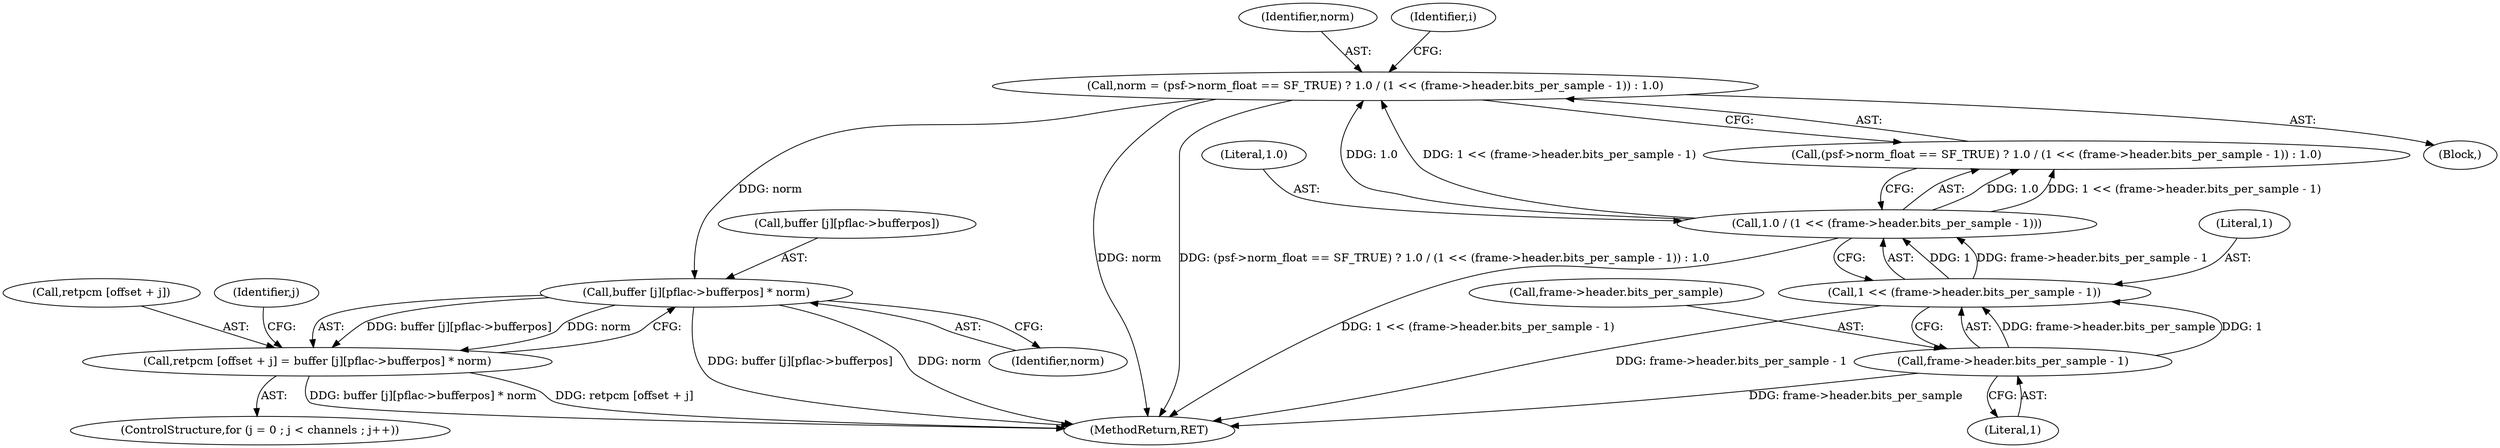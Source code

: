 digraph "0_libsndfile_60b234301adf258786d8b90be5c1d437fc8799e0@pointer" {
"1000662" [label="(Call,buffer [j][pflac->bufferpos] * norm)"];
"1000582" [label="(Call,norm = (psf->norm_float == SF_TRUE) ? 1.0 / (1 << (frame->header.bits_per_sample - 1)) : 1.0)"];
"1000590" [label="(Call,1.0 / (1 << (frame->header.bits_per_sample - 1)))"];
"1000592" [label="(Call,1 << (frame->header.bits_per_sample - 1))"];
"1000594" [label="(Call,frame->header.bits_per_sample - 1)"];
"1000656" [label="(Call,retpcm [offset + j] = buffer [j][pflac->bufferpos] * norm)"];
"1000583" [label="(Identifier,norm)"];
"1000670" [label="(Identifier,norm)"];
"1000657" [label="(Call,retpcm [offset + j])"];
"1000604" [label="(Identifier,i)"];
"1000590" [label="(Call,1.0 / (1 << (frame->header.bits_per_sample - 1)))"];
"1000656" [label="(Call,retpcm [offset + j] = buffer [j][pflac->bufferpos] * norm)"];
"1000582" [label="(Call,norm = (psf->norm_float == SF_TRUE) ? 1.0 / (1 << (frame->header.bits_per_sample - 1)) : 1.0)"];
"1000600" [label="(Literal,1)"];
"1000808" [label="(MethodReturn,RET)"];
"1000663" [label="(Call,buffer [j][pflac->bufferpos])"];
"1000662" [label="(Call,buffer [j][pflac->bufferpos] * norm)"];
"1000572" [label="(Block,)"];
"1000594" [label="(Call,frame->header.bits_per_sample - 1)"];
"1000655" [label="(Identifier,j)"];
"1000584" [label="(Call,(psf->norm_float == SF_TRUE) ? 1.0 / (1 << (frame->header.bits_per_sample - 1)) : 1.0)"];
"1000591" [label="(Literal,1.0)"];
"1000595" [label="(Call,frame->header.bits_per_sample)"];
"1000592" [label="(Call,1 << (frame->header.bits_per_sample - 1))"];
"1000647" [label="(ControlStructure,for (j = 0 ; j < channels ; j++))"];
"1000593" [label="(Literal,1)"];
"1000662" -> "1000656"  [label="AST: "];
"1000662" -> "1000670"  [label="CFG: "];
"1000663" -> "1000662"  [label="AST: "];
"1000670" -> "1000662"  [label="AST: "];
"1000656" -> "1000662"  [label="CFG: "];
"1000662" -> "1000808"  [label="DDG: buffer [j][pflac->bufferpos]"];
"1000662" -> "1000808"  [label="DDG: norm"];
"1000662" -> "1000656"  [label="DDG: buffer [j][pflac->bufferpos]"];
"1000662" -> "1000656"  [label="DDG: norm"];
"1000582" -> "1000662"  [label="DDG: norm"];
"1000582" -> "1000572"  [label="AST: "];
"1000582" -> "1000584"  [label="CFG: "];
"1000583" -> "1000582"  [label="AST: "];
"1000584" -> "1000582"  [label="AST: "];
"1000604" -> "1000582"  [label="CFG: "];
"1000582" -> "1000808"  [label="DDG: norm"];
"1000582" -> "1000808"  [label="DDG: (psf->norm_float == SF_TRUE) ? 1.0 / (1 << (frame->header.bits_per_sample - 1)) : 1.0"];
"1000590" -> "1000582"  [label="DDG: 1.0"];
"1000590" -> "1000582"  [label="DDG: 1 << (frame->header.bits_per_sample - 1)"];
"1000590" -> "1000584"  [label="AST: "];
"1000590" -> "1000592"  [label="CFG: "];
"1000591" -> "1000590"  [label="AST: "];
"1000592" -> "1000590"  [label="AST: "];
"1000584" -> "1000590"  [label="CFG: "];
"1000590" -> "1000808"  [label="DDG: 1 << (frame->header.bits_per_sample - 1)"];
"1000590" -> "1000584"  [label="DDG: 1.0"];
"1000590" -> "1000584"  [label="DDG: 1 << (frame->header.bits_per_sample - 1)"];
"1000592" -> "1000590"  [label="DDG: 1"];
"1000592" -> "1000590"  [label="DDG: frame->header.bits_per_sample - 1"];
"1000592" -> "1000594"  [label="CFG: "];
"1000593" -> "1000592"  [label="AST: "];
"1000594" -> "1000592"  [label="AST: "];
"1000592" -> "1000808"  [label="DDG: frame->header.bits_per_sample - 1"];
"1000594" -> "1000592"  [label="DDG: frame->header.bits_per_sample"];
"1000594" -> "1000592"  [label="DDG: 1"];
"1000594" -> "1000600"  [label="CFG: "];
"1000595" -> "1000594"  [label="AST: "];
"1000600" -> "1000594"  [label="AST: "];
"1000594" -> "1000808"  [label="DDG: frame->header.bits_per_sample"];
"1000656" -> "1000647"  [label="AST: "];
"1000657" -> "1000656"  [label="AST: "];
"1000655" -> "1000656"  [label="CFG: "];
"1000656" -> "1000808"  [label="DDG: buffer [j][pflac->bufferpos] * norm"];
"1000656" -> "1000808"  [label="DDG: retpcm [offset + j]"];
}
